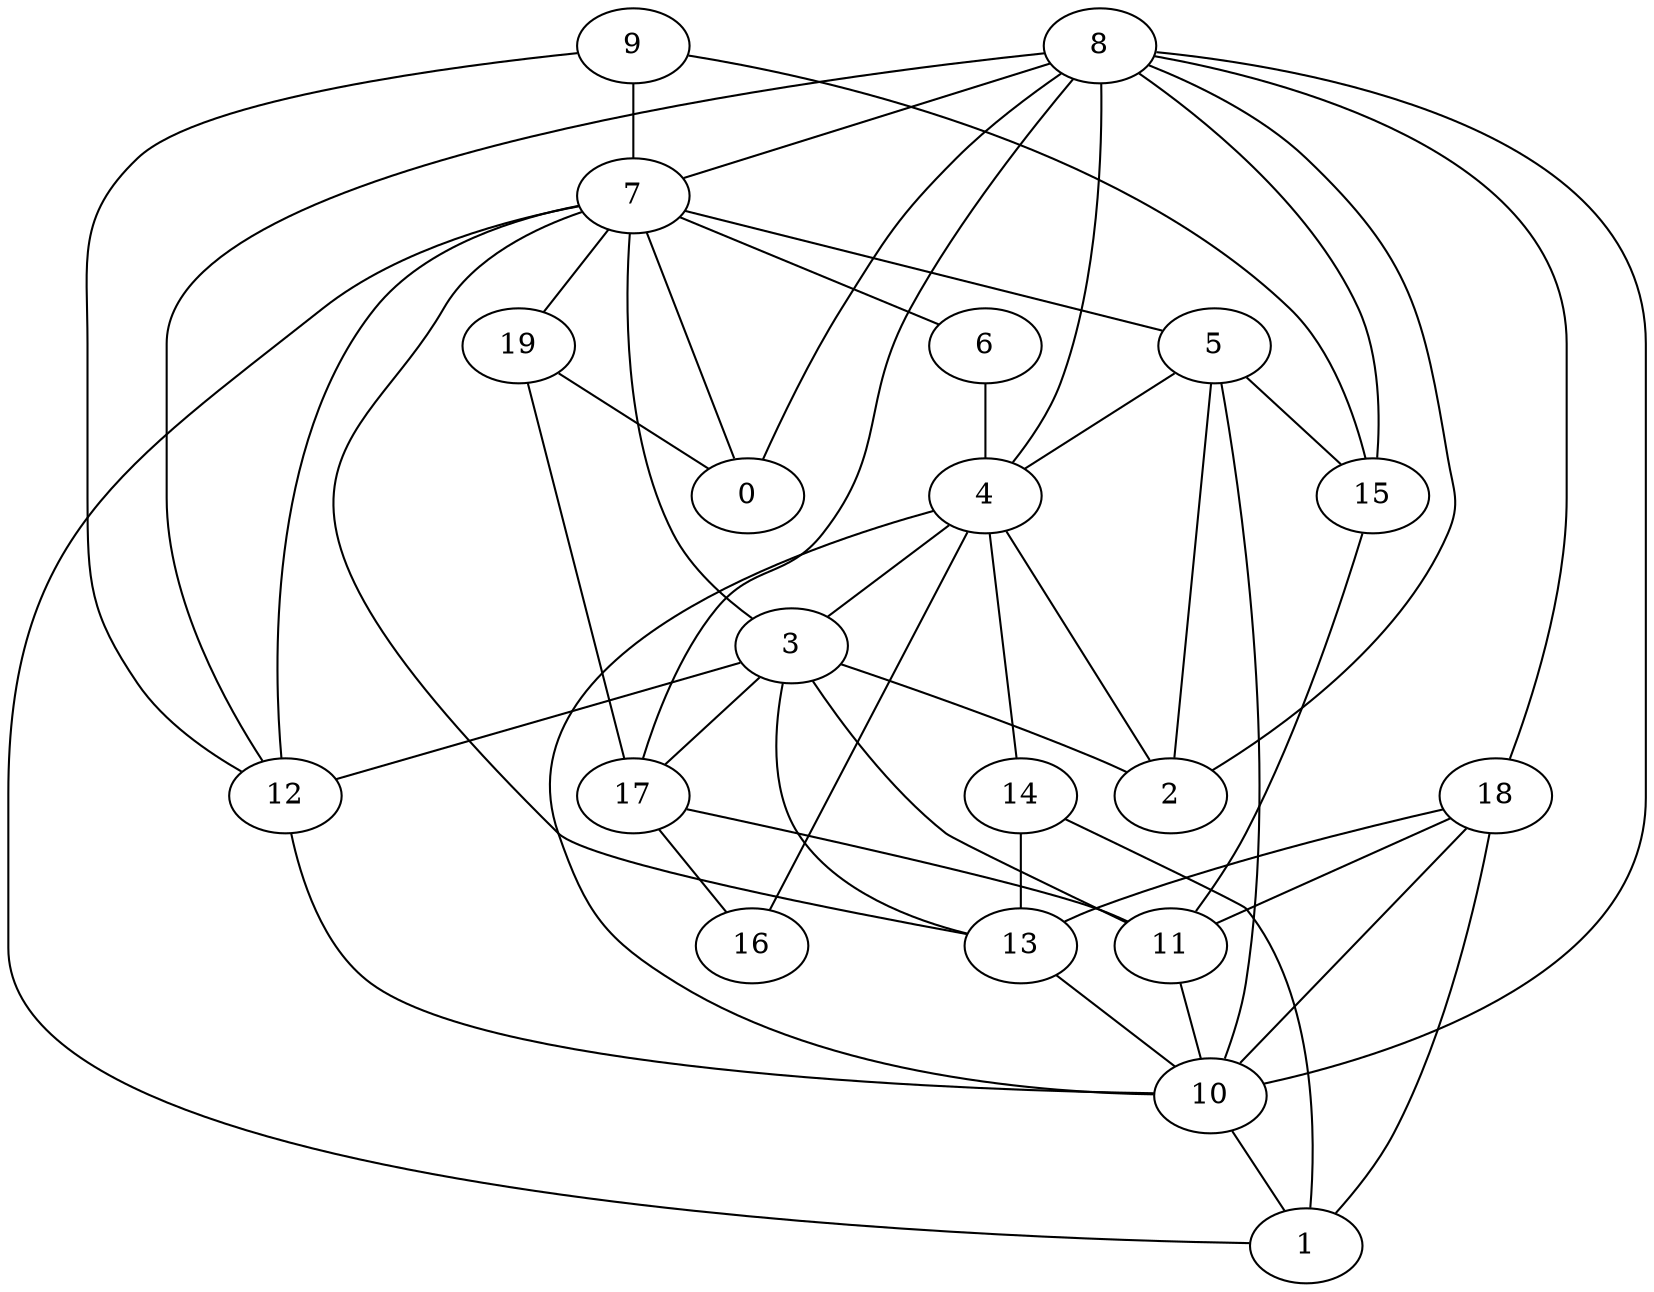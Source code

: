 digraph GG_graph {

subgraph G_graph {
edge [color = black]
"15" -> "11" [dir = none]
"13" -> "10" [dir = none]
"5" -> "15" [dir = none]
"5" -> "10" [dir = none]
"12" -> "10" [dir = none]
"4" -> "14" [dir = none]
"4" -> "10" [dir = none]
"4" -> "3" [dir = none]
"4" -> "16" [dir = none]
"4" -> "2" [dir = none]
"17" -> "11" [dir = none]
"17" -> "16" [dir = none]
"7" -> "0" [dir = none]
"7" -> "13" [dir = none]
"7" -> "1" [dir = none]
"7" -> "3" [dir = none]
"7" -> "6" [dir = none]
"19" -> "17" [dir = none]
"19" -> "0" [dir = none]
"6" -> "4" [dir = none]
"9" -> "12" [dir = none]
"9" -> "15" [dir = none]
"10" -> "1" [dir = none]
"3" -> "12" [dir = none]
"3" -> "11" [dir = none]
"3" -> "13" [dir = none]
"3" -> "17" [dir = none]
"8" -> "4" [dir = none]
"8" -> "2" [dir = none]
"8" -> "17" [dir = none]
"8" -> "7" [dir = none]
"8" -> "15" [dir = none]
"8" -> "10" [dir = none]
"8" -> "0" [dir = none]
"8" -> "18" [dir = none]
"14" -> "1" [dir = none]
"18" -> "11" [dir = none]
"11" -> "10" [dir = none]
"7" -> "5" [dir = none]
"7" -> "12" [dir = none]
"18" -> "10" [dir = none]
"9" -> "7" [dir = none]
"7" -> "19" [dir = none]
"3" -> "2" [dir = none]
"18" -> "1" [dir = none]
"18" -> "13" [dir = none]
"14" -> "13" [dir = none]
"5" -> "2" [dir = none]
"8" -> "12" [dir = none]
"5" -> "4" [dir = none]
}

}
